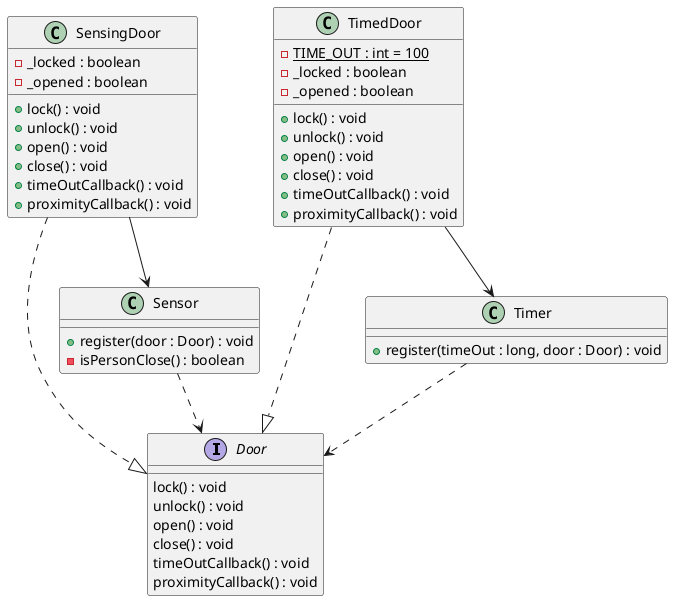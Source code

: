 @startuml
'https://plantuml.com/class-diagram

interface Door
class Sensor
class SensingDoor
class Timer
class TimedDoor

interface Door {
lock() : void
unlock() : void
open() : void
close() : void
timeOutCallback() : void
proximityCallback() : void
}

class Sensor{
+ register(door : Door) : void
- isPersonClose() : boolean
}

class SensingDoor{
- _locked : boolean
-_opened : boolean
+ lock() : void
+ unlock() : void
+ open() : void
+ close() : void
+ timeOutCallback() : void
+ proximityCallback() : void
}

class Timer{
+ register(timeOut : long, door : Door) : void
}

class TimedDoor{
- {static} TIME_OUT : int = 100
- _locked : boolean
- _opened : boolean
+ lock() : void
+ unlock() : void
+ open() : void
+ close() : void
+ timeOutCallback() : void
+ proximityCallback() : void
}

Sensor ..> Door
SensingDoor ..|> Door
SensingDoor --> Sensor

Timer ..> Door
TimedDoor ..|> Door
TimedDoor --> Timer

@enduml